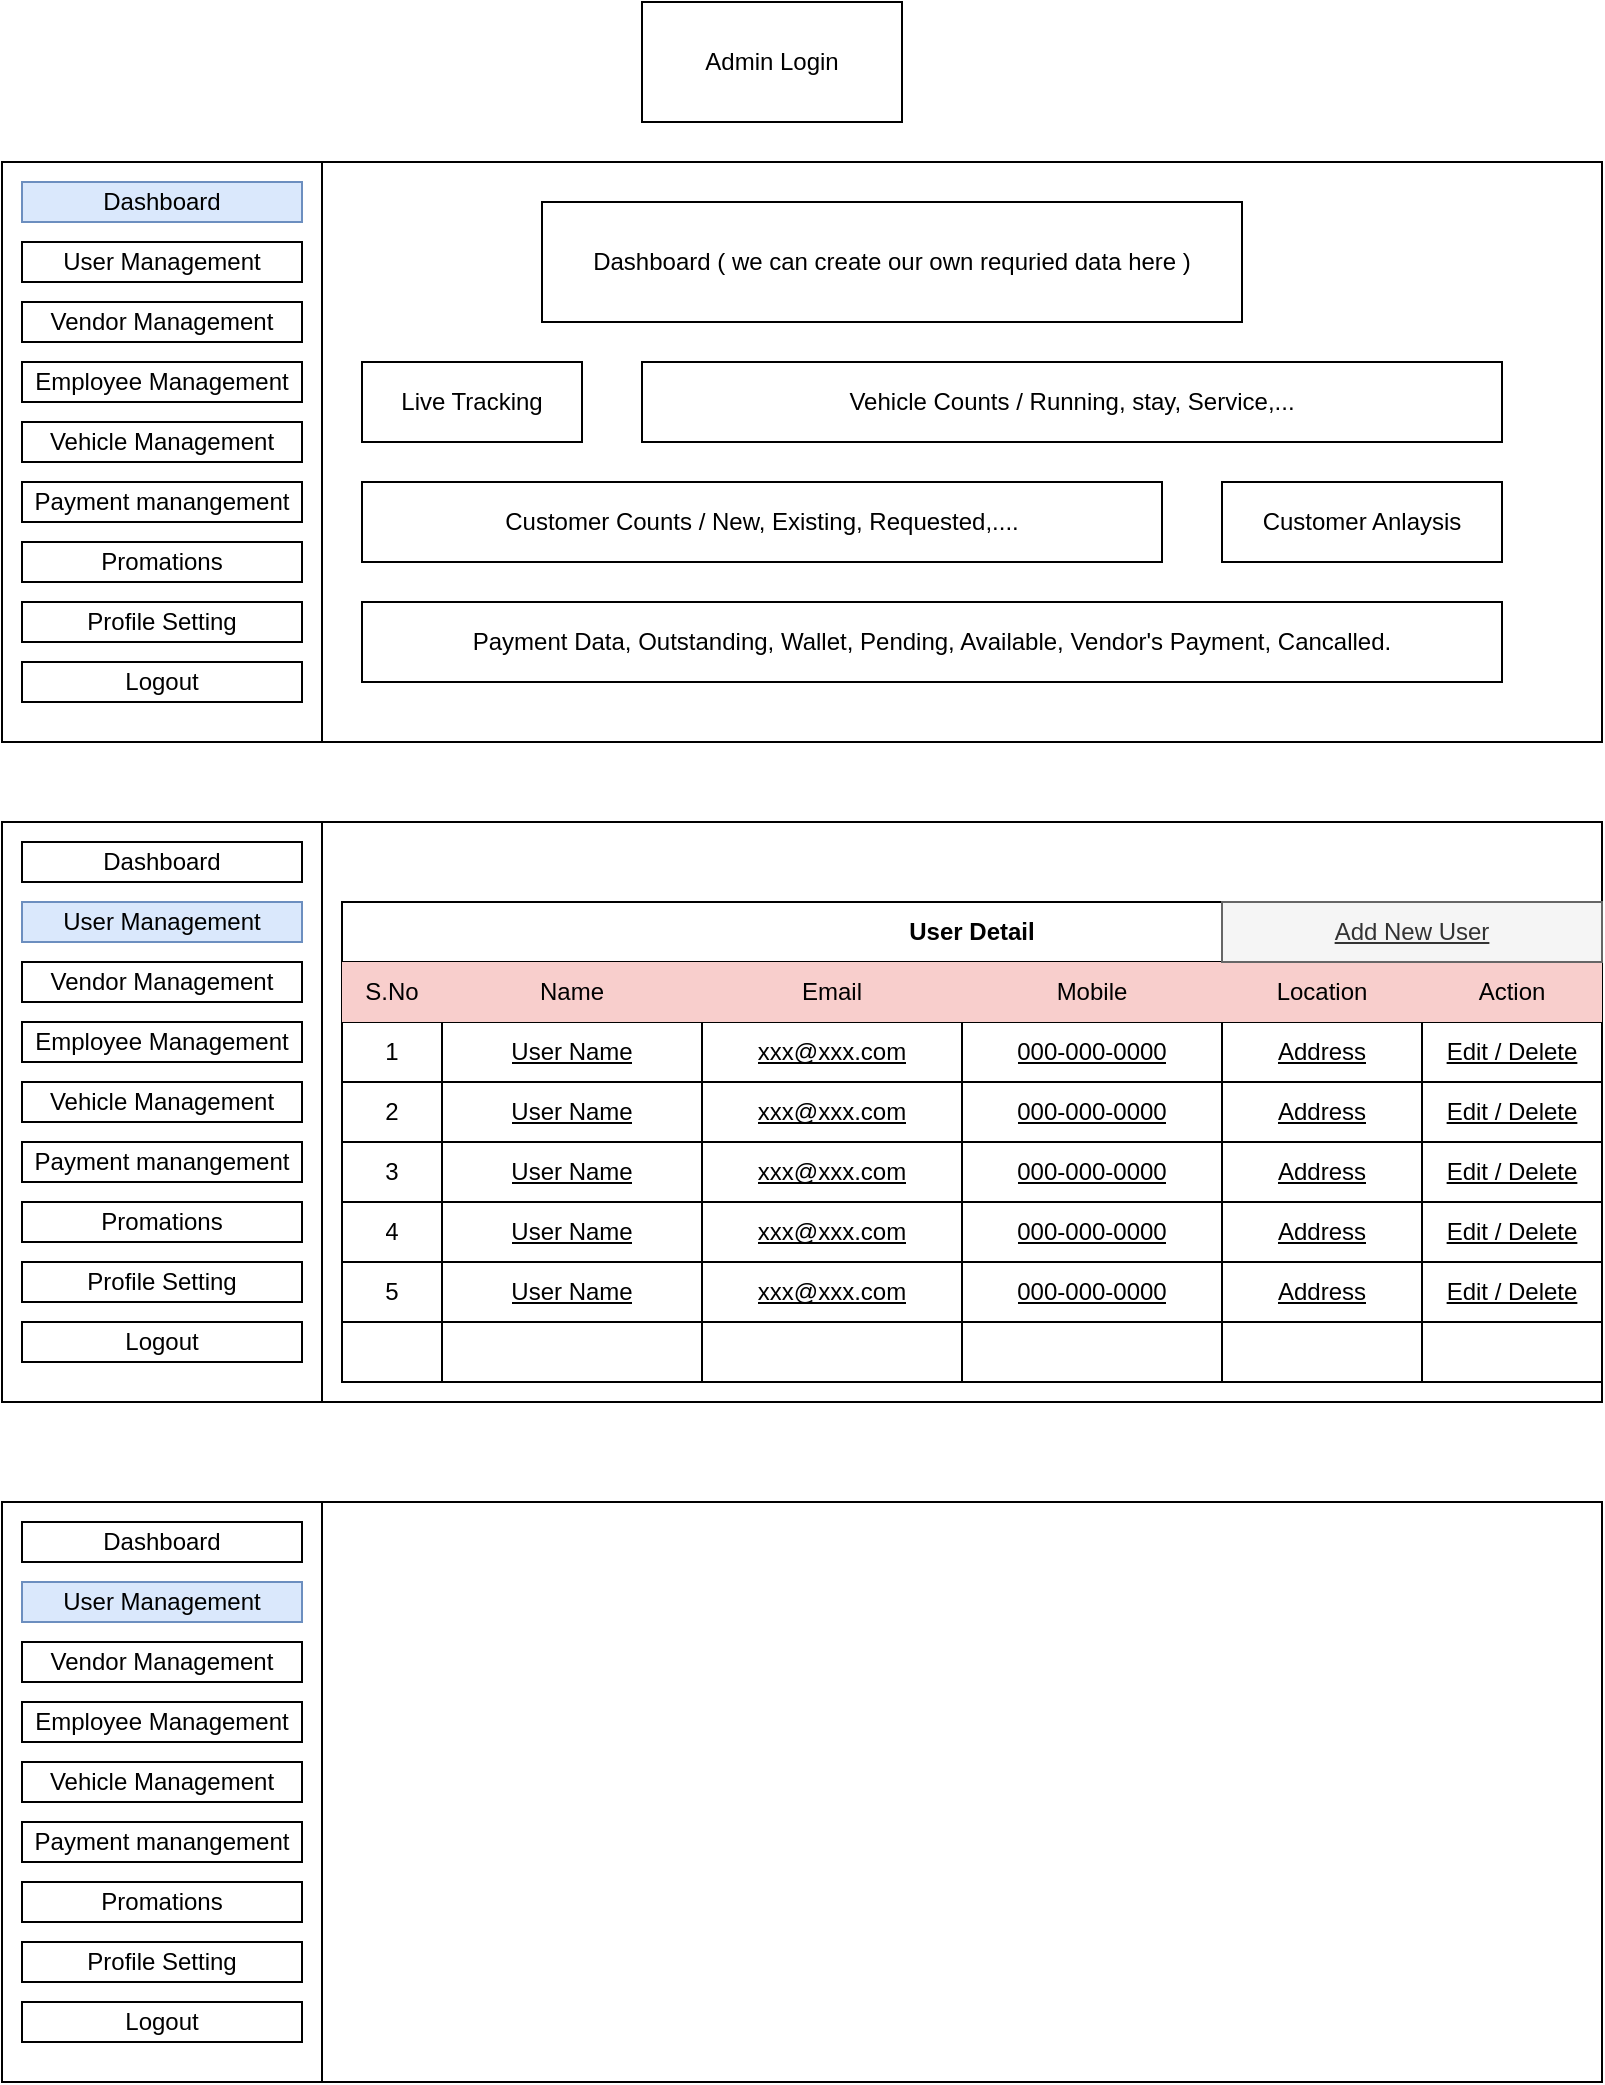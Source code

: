 <mxfile version="14.4.9" type="github"><diagram id="sWWCjmUIqOitX2E-1xw9" name="Page-1"><mxGraphModel dx="868" dy="393" grid="1" gridSize="10" guides="1" tooltips="1" connect="1" arrows="1" fold="1" page="1" pageScale="1" pageWidth="850" pageHeight="1100" math="0" shadow="0"><root><mxCell id="0"/><mxCell id="1" parent="0"/><mxCell id="zYP4CSGbNnHHoJc6Gsqe-1" value="Admin Login&lt;br&gt;" style="rounded=0;whiteSpace=wrap;html=1;" parent="1" vertex="1"><mxGeometry x="350" y="10" width="130" height="60" as="geometry"/></mxCell><mxCell id="zYP4CSGbNnHHoJc6Gsqe-5" value="" style="rounded=0;whiteSpace=wrap;html=1;" parent="1" vertex="1"><mxGeometry x="30" y="90" width="800" height="290" as="geometry"/></mxCell><mxCell id="zYP4CSGbNnHHoJc6Gsqe-6" value="" style="rounded=0;whiteSpace=wrap;html=1;" parent="1" vertex="1"><mxGeometry x="30" y="90" width="160" height="290" as="geometry"/></mxCell><mxCell id="zYP4CSGbNnHHoJc6Gsqe-7" value="Live Tracking" style="rounded=0;whiteSpace=wrap;html=1;" parent="1" vertex="1"><mxGeometry x="210" y="190" width="110" height="40" as="geometry"/></mxCell><mxCell id="zYP4CSGbNnHHoJc6Gsqe-8" value="Vehicle Counts / Running, stay, Service,..." style="rounded=0;whiteSpace=wrap;html=1;" parent="1" vertex="1"><mxGeometry x="350" y="190" width="430" height="40" as="geometry"/></mxCell><mxCell id="zYP4CSGbNnHHoJc6Gsqe-10" value="Customer Counts / New, Existing, Requested,...." style="rounded=0;whiteSpace=wrap;html=1;" parent="1" vertex="1"><mxGeometry x="210" y="250" width="400" height="40" as="geometry"/></mxCell><mxCell id="zYP4CSGbNnHHoJc6Gsqe-11" value="Customer Anlaysis" style="rounded=0;whiteSpace=wrap;html=1;" parent="1" vertex="1"><mxGeometry x="640" y="250" width="140" height="40" as="geometry"/></mxCell><mxCell id="zYP4CSGbNnHHoJc6Gsqe-12" value="Payment Data, Outstanding, Wallet, Pending, Available, Vendor's Payment, Cancalled." style="rounded=0;whiteSpace=wrap;html=1;" parent="1" vertex="1"><mxGeometry x="210" y="310" width="570" height="40" as="geometry"/></mxCell><mxCell id="zYP4CSGbNnHHoJc6Gsqe-13" value="Dashboard" style="rounded=0;whiteSpace=wrap;html=1;fillColor=#dae8fc;strokeColor=#6c8ebf;" parent="1" vertex="1"><mxGeometry x="40" y="100" width="140" height="20" as="geometry"/></mxCell><mxCell id="zYP4CSGbNnHHoJc6Gsqe-14" value="Vehicle Management" style="rounded=0;whiteSpace=wrap;html=1;" parent="1" vertex="1"><mxGeometry x="40" y="220" width="140" height="20" as="geometry"/></mxCell><mxCell id="zYP4CSGbNnHHoJc6Gsqe-15" value="Dashboard ( we can create our own requried data here )" style="rounded=0;whiteSpace=wrap;html=1;" parent="1" vertex="1"><mxGeometry x="300" y="110" width="350" height="60" as="geometry"/></mxCell><mxCell id="zYP4CSGbNnHHoJc6Gsqe-16" value="" style="rounded=0;whiteSpace=wrap;html=1;" parent="1" vertex="1"><mxGeometry x="30" y="420" width="800" height="290" as="geometry"/></mxCell><mxCell id="zYP4CSGbNnHHoJc6Gsqe-21" value="Vendor Management" style="rounded=0;whiteSpace=wrap;html=1;" parent="1" vertex="1"><mxGeometry x="40" y="160" width="140" height="20" as="geometry"/></mxCell><mxCell id="zYP4CSGbNnHHoJc6Gsqe-22" value="Employee Management" style="rounded=0;whiteSpace=wrap;html=1;" parent="1" vertex="1"><mxGeometry x="40" y="190" width="140" height="20" as="geometry"/></mxCell><mxCell id="zYP4CSGbNnHHoJc6Gsqe-23" value="Payment manangement" style="rounded=0;whiteSpace=wrap;html=1;" parent="1" vertex="1"><mxGeometry x="40" y="250" width="140" height="20" as="geometry"/></mxCell><mxCell id="zYP4CSGbNnHHoJc6Gsqe-24" value="User Management" style="rounded=0;whiteSpace=wrap;html=1;" parent="1" vertex="1"><mxGeometry x="40" y="130" width="140" height="20" as="geometry"/></mxCell><mxCell id="zYP4CSGbNnHHoJc6Gsqe-26" value="Promations" style="rounded=0;whiteSpace=wrap;html=1;" parent="1" vertex="1"><mxGeometry x="40" y="280" width="140" height="20" as="geometry"/></mxCell><mxCell id="zYP4CSGbNnHHoJc6Gsqe-27" value="Profile Setting" style="rounded=0;whiteSpace=wrap;html=1;" parent="1" vertex="1"><mxGeometry x="40" y="310" width="140" height="20" as="geometry"/></mxCell><mxCell id="zYP4CSGbNnHHoJc6Gsqe-28" value="Logout" style="rounded=0;whiteSpace=wrap;html=1;" parent="1" vertex="1"><mxGeometry x="40" y="340" width="140" height="20" as="geometry"/></mxCell><mxCell id="zYP4CSGbNnHHoJc6Gsqe-29" value="" style="rounded=0;whiteSpace=wrap;html=1;" parent="1" vertex="1"><mxGeometry x="30" y="420" width="160" height="290" as="geometry"/></mxCell><mxCell id="zYP4CSGbNnHHoJc6Gsqe-30" value="Dashboard" style="rounded=0;whiteSpace=wrap;html=1;" parent="1" vertex="1"><mxGeometry x="40" y="430" width="140" height="20" as="geometry"/></mxCell><mxCell id="zYP4CSGbNnHHoJc6Gsqe-31" value="Vehicle Management" style="rounded=0;whiteSpace=wrap;html=1;" parent="1" vertex="1"><mxGeometry x="40" y="550" width="140" height="20" as="geometry"/></mxCell><mxCell id="zYP4CSGbNnHHoJc6Gsqe-32" value="Vendor Management" style="rounded=0;whiteSpace=wrap;html=1;" parent="1" vertex="1"><mxGeometry x="40" y="490" width="140" height="20" as="geometry"/></mxCell><mxCell id="zYP4CSGbNnHHoJc6Gsqe-33" value="Employee Management" style="rounded=0;whiteSpace=wrap;html=1;" parent="1" vertex="1"><mxGeometry x="40" y="520" width="140" height="20" as="geometry"/></mxCell><mxCell id="zYP4CSGbNnHHoJc6Gsqe-34" value="Payment manangement" style="rounded=0;whiteSpace=wrap;html=1;" parent="1" vertex="1"><mxGeometry x="40" y="580" width="140" height="20" as="geometry"/></mxCell><mxCell id="zYP4CSGbNnHHoJc6Gsqe-35" value="User Management" style="rounded=0;whiteSpace=wrap;html=1;fillColor=#dae8fc;strokeColor=#6c8ebf;" parent="1" vertex="1"><mxGeometry x="40" y="460" width="140" height="20" as="geometry"/></mxCell><mxCell id="zYP4CSGbNnHHoJc6Gsqe-36" value="Promations" style="rounded=0;whiteSpace=wrap;html=1;" parent="1" vertex="1"><mxGeometry x="40" y="610" width="140" height="20" as="geometry"/></mxCell><mxCell id="zYP4CSGbNnHHoJc6Gsqe-37" value="Profile Setting" style="rounded=0;whiteSpace=wrap;html=1;" parent="1" vertex="1"><mxGeometry x="40" y="640" width="140" height="20" as="geometry"/></mxCell><mxCell id="zYP4CSGbNnHHoJc6Gsqe-38" value="Logout" style="rounded=0;whiteSpace=wrap;html=1;" parent="1" vertex="1"><mxGeometry x="40" y="670" width="140" height="20" as="geometry"/></mxCell><mxCell id="zYP4CSGbNnHHoJc6Gsqe-41" value="User Detail" style="shape=table;html=1;whiteSpace=wrap;startSize=30;container=1;collapsible=0;childLayout=tableLayout;fontStyle=1;align=center;" parent="1" vertex="1"><mxGeometry x="200" y="460" width="630" height="240" as="geometry"/></mxCell><mxCell id="zYP4CSGbNnHHoJc6Gsqe-42" value="" style="shape=partialRectangle;html=1;whiteSpace=wrap;collapsible=0;dropTarget=0;pointerEvents=0;fillColor=none;top=0;left=0;bottom=0;right=0;points=[[0,0.5],[1,0.5]];portConstraint=eastwest;" parent="zYP4CSGbNnHHoJc6Gsqe-41" vertex="1"><mxGeometry y="30" width="630" height="30" as="geometry"/></mxCell><mxCell id="zYP4CSGbNnHHoJc6Gsqe-57" value="S.No" style="shape=partialRectangle;html=1;whiteSpace=wrap;connectable=0;fillColor=#f8cecc;top=0;left=0;bottom=0;right=0;overflow=hidden;strokeColor=#b85450;" parent="zYP4CSGbNnHHoJc6Gsqe-42" vertex="1"><mxGeometry width="50" height="30" as="geometry"/></mxCell><mxCell id="zYP4CSGbNnHHoJc6Gsqe-54" value="Name" style="shape=partialRectangle;html=1;whiteSpace=wrap;connectable=0;fillColor=#f8cecc;top=0;left=0;bottom=0;right=0;overflow=hidden;strokeColor=#b85450;" parent="zYP4CSGbNnHHoJc6Gsqe-42" vertex="1"><mxGeometry x="50" width="130" height="30" as="geometry"/></mxCell><mxCell id="zYP4CSGbNnHHoJc6Gsqe-43" value="Email" style="shape=partialRectangle;html=1;whiteSpace=wrap;connectable=0;fillColor=#f8cecc;top=0;left=0;bottom=0;right=0;overflow=hidden;strokeColor=#b85450;" parent="zYP4CSGbNnHHoJc6Gsqe-42" vertex="1"><mxGeometry x="180" width="130" height="30" as="geometry"/></mxCell><mxCell id="zYP4CSGbNnHHoJc6Gsqe-44" value="Mobile" style="shape=partialRectangle;html=1;whiteSpace=wrap;connectable=0;fillColor=#f8cecc;top=0;left=0;bottom=0;right=0;overflow=hidden;strokeColor=#b85450;" parent="zYP4CSGbNnHHoJc6Gsqe-42" vertex="1"><mxGeometry x="310" width="130" height="30" as="geometry"/></mxCell><mxCell id="zYP4CSGbNnHHoJc6Gsqe-45" value="Location" style="shape=partialRectangle;html=1;whiteSpace=wrap;connectable=0;fillColor=#f8cecc;top=0;left=0;bottom=0;right=0;overflow=hidden;strokeColor=#b85450;" parent="zYP4CSGbNnHHoJc6Gsqe-42" vertex="1"><mxGeometry x="440" width="100" height="30" as="geometry"/></mxCell><mxCell id="zYP4CSGbNnHHoJc6Gsqe-60" value="Action" style="shape=partialRectangle;html=1;whiteSpace=wrap;connectable=0;fillColor=#f8cecc;top=0;left=0;bottom=0;right=0;overflow=hidden;strokeColor=#b85450;" parent="zYP4CSGbNnHHoJc6Gsqe-42" vertex="1"><mxGeometry x="540" width="90" height="30" as="geometry"/></mxCell><mxCell id="zYP4CSGbNnHHoJc6Gsqe-46" value="" style="shape=partialRectangle;html=1;whiteSpace=wrap;collapsible=0;dropTarget=0;pointerEvents=0;fillColor=none;top=0;left=0;bottom=0;right=0;points=[[0,0.5],[1,0.5]];portConstraint=eastwest;" parent="zYP4CSGbNnHHoJc6Gsqe-41" vertex="1"><mxGeometry y="60" width="630" height="30" as="geometry"/></mxCell><mxCell id="zYP4CSGbNnHHoJc6Gsqe-58" value="1" style="shape=partialRectangle;html=1;whiteSpace=wrap;connectable=0;fillColor=none;top=0;left=0;bottom=0;right=0;overflow=hidden;" parent="zYP4CSGbNnHHoJc6Gsqe-46" vertex="1"><mxGeometry width="50" height="30" as="geometry"/></mxCell><mxCell id="zYP4CSGbNnHHoJc6Gsqe-55" value="&lt;u&gt;User Name&lt;/u&gt;" style="shape=partialRectangle;html=1;whiteSpace=wrap;connectable=0;fillColor=none;top=0;left=0;bottom=0;right=0;overflow=hidden;" parent="zYP4CSGbNnHHoJc6Gsqe-46" vertex="1"><mxGeometry x="50" width="130" height="30" as="geometry"/></mxCell><mxCell id="zYP4CSGbNnHHoJc6Gsqe-47" value="&lt;u&gt;xxx@xxx.com&lt;/u&gt;" style="shape=partialRectangle;html=1;whiteSpace=wrap;connectable=0;fillColor=none;top=0;left=0;bottom=0;right=0;overflow=hidden;" parent="zYP4CSGbNnHHoJc6Gsqe-46" vertex="1"><mxGeometry x="180" width="130" height="30" as="geometry"/></mxCell><mxCell id="zYP4CSGbNnHHoJc6Gsqe-48" value="&lt;u&gt;000-000-0000&lt;/u&gt;" style="shape=partialRectangle;html=1;whiteSpace=wrap;connectable=0;fillColor=none;top=0;left=0;bottom=0;right=0;overflow=hidden;" parent="zYP4CSGbNnHHoJc6Gsqe-46" vertex="1"><mxGeometry x="310" width="130" height="30" as="geometry"/></mxCell><mxCell id="zYP4CSGbNnHHoJc6Gsqe-49" value="&lt;u&gt;Address&lt;/u&gt;" style="shape=partialRectangle;html=1;whiteSpace=wrap;connectable=0;fillColor=none;top=0;left=0;bottom=0;right=0;overflow=hidden;" parent="zYP4CSGbNnHHoJc6Gsqe-46" vertex="1"><mxGeometry x="440" width="100" height="30" as="geometry"/></mxCell><mxCell id="zYP4CSGbNnHHoJc6Gsqe-61" value="&lt;u&gt;Edit / Delete&lt;/u&gt;" style="shape=partialRectangle;html=1;whiteSpace=wrap;connectable=0;fillColor=none;top=0;left=0;bottom=0;right=0;overflow=hidden;" parent="zYP4CSGbNnHHoJc6Gsqe-46" vertex="1"><mxGeometry x="540" width="90" height="30" as="geometry"/></mxCell><mxCell id="zYP4CSGbNnHHoJc6Gsqe-50" value="" style="shape=partialRectangle;html=1;whiteSpace=wrap;collapsible=0;dropTarget=0;pointerEvents=0;fillColor=none;top=0;left=0;bottom=0;right=0;points=[[0,0.5],[1,0.5]];portConstraint=eastwest;" parent="zYP4CSGbNnHHoJc6Gsqe-41" vertex="1"><mxGeometry y="90" width="630" height="30" as="geometry"/></mxCell><mxCell id="zYP4CSGbNnHHoJc6Gsqe-59" value="2" style="shape=partialRectangle;html=1;whiteSpace=wrap;connectable=0;fillColor=none;top=0;left=0;bottom=0;right=0;overflow=hidden;" parent="zYP4CSGbNnHHoJc6Gsqe-50" vertex="1"><mxGeometry width="50" height="30" as="geometry"/></mxCell><mxCell id="zYP4CSGbNnHHoJc6Gsqe-56" value="&lt;span&gt;&lt;u&gt;User Name&lt;/u&gt;&lt;/span&gt;" style="shape=partialRectangle;html=1;whiteSpace=wrap;connectable=0;fillColor=none;top=0;left=0;bottom=0;right=0;overflow=hidden;" parent="zYP4CSGbNnHHoJc6Gsqe-50" vertex="1"><mxGeometry x="50" width="130" height="30" as="geometry"/></mxCell><mxCell id="zYP4CSGbNnHHoJc6Gsqe-51" value="&lt;span&gt;&lt;u&gt;xxx@xxx.com&lt;/u&gt;&lt;/span&gt;" style="shape=partialRectangle;html=1;whiteSpace=wrap;connectable=0;fillColor=none;top=0;left=0;bottom=0;right=0;overflow=hidden;" parent="zYP4CSGbNnHHoJc6Gsqe-50" vertex="1"><mxGeometry x="180" width="130" height="30" as="geometry"/></mxCell><mxCell id="zYP4CSGbNnHHoJc6Gsqe-52" value="&lt;span&gt;&lt;u&gt;000-000-0000&lt;/u&gt;&lt;/span&gt;" style="shape=partialRectangle;html=1;whiteSpace=wrap;connectable=0;fillColor=none;top=0;left=0;bottom=0;right=0;overflow=hidden;" parent="zYP4CSGbNnHHoJc6Gsqe-50" vertex="1"><mxGeometry x="310" width="130" height="30" as="geometry"/></mxCell><mxCell id="zYP4CSGbNnHHoJc6Gsqe-53" value="&lt;span&gt;&lt;u&gt;Address&lt;/u&gt;&lt;/span&gt;" style="shape=partialRectangle;html=1;whiteSpace=wrap;connectable=0;fillColor=none;top=0;left=0;bottom=0;right=0;overflow=hidden;" parent="zYP4CSGbNnHHoJc6Gsqe-50" vertex="1"><mxGeometry x="440" width="100" height="30" as="geometry"/></mxCell><mxCell id="zYP4CSGbNnHHoJc6Gsqe-62" value="&lt;span&gt;&lt;u&gt;Edit / Delete&lt;/u&gt;&lt;/span&gt;" style="shape=partialRectangle;html=1;whiteSpace=wrap;connectable=0;fillColor=none;top=0;left=0;bottom=0;right=0;overflow=hidden;" parent="zYP4CSGbNnHHoJc6Gsqe-50" vertex="1"><mxGeometry x="540" width="90" height="30" as="geometry"/></mxCell><mxCell id="zYP4CSGbNnHHoJc6Gsqe-84" style="shape=partialRectangle;html=1;whiteSpace=wrap;collapsible=0;dropTarget=0;pointerEvents=0;fillColor=none;top=0;left=0;bottom=0;right=0;points=[[0,0.5],[1,0.5]];portConstraint=eastwest;" parent="zYP4CSGbNnHHoJc6Gsqe-41" vertex="1"><mxGeometry y="120" width="630" height="30" as="geometry"/></mxCell><mxCell id="zYP4CSGbNnHHoJc6Gsqe-85" value="3" style="shape=partialRectangle;html=1;whiteSpace=wrap;connectable=0;fillColor=none;top=0;left=0;bottom=0;right=0;overflow=hidden;" parent="zYP4CSGbNnHHoJc6Gsqe-84" vertex="1"><mxGeometry width="50" height="30" as="geometry"/></mxCell><mxCell id="zYP4CSGbNnHHoJc6Gsqe-86" value="&lt;span&gt;&lt;u&gt;User Name&lt;/u&gt;&lt;/span&gt;" style="shape=partialRectangle;html=1;whiteSpace=wrap;connectable=0;fillColor=none;top=0;left=0;bottom=0;right=0;overflow=hidden;" parent="zYP4CSGbNnHHoJc6Gsqe-84" vertex="1"><mxGeometry x="50" width="130" height="30" as="geometry"/></mxCell><mxCell id="zYP4CSGbNnHHoJc6Gsqe-87" value="&lt;span&gt;&lt;u&gt;xxx@xxx.com&lt;/u&gt;&lt;/span&gt;" style="shape=partialRectangle;html=1;whiteSpace=wrap;connectable=0;fillColor=none;top=0;left=0;bottom=0;right=0;overflow=hidden;" parent="zYP4CSGbNnHHoJc6Gsqe-84" vertex="1"><mxGeometry x="180" width="130" height="30" as="geometry"/></mxCell><mxCell id="zYP4CSGbNnHHoJc6Gsqe-88" value="&lt;span&gt;&lt;u&gt;000-000-0000&lt;/u&gt;&lt;/span&gt;" style="shape=partialRectangle;html=1;whiteSpace=wrap;connectable=0;fillColor=none;top=0;left=0;bottom=0;right=0;overflow=hidden;" parent="zYP4CSGbNnHHoJc6Gsqe-84" vertex="1"><mxGeometry x="310" width="130" height="30" as="geometry"/></mxCell><mxCell id="zYP4CSGbNnHHoJc6Gsqe-89" value="&lt;span&gt;&lt;u&gt;Address&lt;/u&gt;&lt;/span&gt;" style="shape=partialRectangle;html=1;whiteSpace=wrap;connectable=0;fillColor=none;top=0;left=0;bottom=0;right=0;overflow=hidden;" parent="zYP4CSGbNnHHoJc6Gsqe-84" vertex="1"><mxGeometry x="440" width="100" height="30" as="geometry"/></mxCell><mxCell id="zYP4CSGbNnHHoJc6Gsqe-90" value="&lt;span&gt;&lt;u&gt;Edit / Delete&lt;/u&gt;&lt;/span&gt;" style="shape=partialRectangle;html=1;whiteSpace=wrap;connectable=0;fillColor=none;top=0;left=0;bottom=0;right=0;overflow=hidden;" parent="zYP4CSGbNnHHoJc6Gsqe-84" vertex="1"><mxGeometry x="540" width="90" height="30" as="geometry"/></mxCell><mxCell id="zYP4CSGbNnHHoJc6Gsqe-77" style="shape=partialRectangle;html=1;whiteSpace=wrap;collapsible=0;dropTarget=0;pointerEvents=0;fillColor=none;top=0;left=0;bottom=0;right=0;points=[[0,0.5],[1,0.5]];portConstraint=eastwest;" parent="zYP4CSGbNnHHoJc6Gsqe-41" vertex="1"><mxGeometry y="150" width="630" height="30" as="geometry"/></mxCell><mxCell id="zYP4CSGbNnHHoJc6Gsqe-78" value="4" style="shape=partialRectangle;html=1;whiteSpace=wrap;connectable=0;fillColor=none;top=0;left=0;bottom=0;right=0;overflow=hidden;" parent="zYP4CSGbNnHHoJc6Gsqe-77" vertex="1"><mxGeometry width="50" height="30" as="geometry"/></mxCell><mxCell id="zYP4CSGbNnHHoJc6Gsqe-79" value="&lt;span&gt;&lt;u&gt;User Name&lt;/u&gt;&lt;/span&gt;" style="shape=partialRectangle;html=1;whiteSpace=wrap;connectable=0;fillColor=none;top=0;left=0;bottom=0;right=0;overflow=hidden;" parent="zYP4CSGbNnHHoJc6Gsqe-77" vertex="1"><mxGeometry x="50" width="130" height="30" as="geometry"/></mxCell><mxCell id="zYP4CSGbNnHHoJc6Gsqe-80" value="&lt;span&gt;&lt;u&gt;xxx@xxx.com&lt;/u&gt;&lt;/span&gt;" style="shape=partialRectangle;html=1;whiteSpace=wrap;connectable=0;fillColor=none;top=0;left=0;bottom=0;right=0;overflow=hidden;" parent="zYP4CSGbNnHHoJc6Gsqe-77" vertex="1"><mxGeometry x="180" width="130" height="30" as="geometry"/></mxCell><mxCell id="zYP4CSGbNnHHoJc6Gsqe-81" value="&lt;span&gt;&lt;u&gt;000-000-0000&lt;/u&gt;&lt;/span&gt;" style="shape=partialRectangle;html=1;whiteSpace=wrap;connectable=0;fillColor=none;top=0;left=0;bottom=0;right=0;overflow=hidden;" parent="zYP4CSGbNnHHoJc6Gsqe-77" vertex="1"><mxGeometry x="310" width="130" height="30" as="geometry"/></mxCell><mxCell id="zYP4CSGbNnHHoJc6Gsqe-82" value="&lt;span&gt;&lt;u&gt;Address&lt;/u&gt;&lt;/span&gt;" style="shape=partialRectangle;html=1;whiteSpace=wrap;connectable=0;fillColor=none;top=0;left=0;bottom=0;right=0;overflow=hidden;" parent="zYP4CSGbNnHHoJc6Gsqe-77" vertex="1"><mxGeometry x="440" width="100" height="30" as="geometry"/></mxCell><mxCell id="zYP4CSGbNnHHoJc6Gsqe-83" value="&lt;span&gt;&lt;u&gt;Edit / Delete&lt;/u&gt;&lt;/span&gt;" style="shape=partialRectangle;html=1;whiteSpace=wrap;connectable=0;fillColor=none;top=0;left=0;bottom=0;right=0;overflow=hidden;" parent="zYP4CSGbNnHHoJc6Gsqe-77" vertex="1"><mxGeometry x="540" width="90" height="30" as="geometry"/></mxCell><mxCell id="zYP4CSGbNnHHoJc6Gsqe-70" style="shape=partialRectangle;html=1;whiteSpace=wrap;collapsible=0;dropTarget=0;pointerEvents=0;fillColor=none;top=0;left=0;bottom=0;right=0;points=[[0,0.5],[1,0.5]];portConstraint=eastwest;" parent="zYP4CSGbNnHHoJc6Gsqe-41" vertex="1"><mxGeometry y="180" width="630" height="30" as="geometry"/></mxCell><mxCell id="zYP4CSGbNnHHoJc6Gsqe-71" value="5" style="shape=partialRectangle;html=1;whiteSpace=wrap;connectable=0;fillColor=none;top=0;left=0;bottom=0;right=0;overflow=hidden;" parent="zYP4CSGbNnHHoJc6Gsqe-70" vertex="1"><mxGeometry width="50" height="30" as="geometry"/></mxCell><mxCell id="zYP4CSGbNnHHoJc6Gsqe-72" value="&lt;span&gt;&lt;u&gt;User Name&lt;/u&gt;&lt;/span&gt;" style="shape=partialRectangle;html=1;whiteSpace=wrap;connectable=0;fillColor=none;top=0;left=0;bottom=0;right=0;overflow=hidden;" parent="zYP4CSGbNnHHoJc6Gsqe-70" vertex="1"><mxGeometry x="50" width="130" height="30" as="geometry"/></mxCell><mxCell id="zYP4CSGbNnHHoJc6Gsqe-73" value="&lt;span&gt;&lt;u&gt;xxx@xxx.com&lt;/u&gt;&lt;/span&gt;" style="shape=partialRectangle;html=1;whiteSpace=wrap;connectable=0;fillColor=none;top=0;left=0;bottom=0;right=0;overflow=hidden;" parent="zYP4CSGbNnHHoJc6Gsqe-70" vertex="1"><mxGeometry x="180" width="130" height="30" as="geometry"/></mxCell><mxCell id="zYP4CSGbNnHHoJc6Gsqe-74" value="&lt;span&gt;&lt;u&gt;000-000-0000&lt;/u&gt;&lt;/span&gt;" style="shape=partialRectangle;html=1;whiteSpace=wrap;connectable=0;fillColor=none;top=0;left=0;bottom=0;right=0;overflow=hidden;" parent="zYP4CSGbNnHHoJc6Gsqe-70" vertex="1"><mxGeometry x="310" width="130" height="30" as="geometry"/></mxCell><mxCell id="zYP4CSGbNnHHoJc6Gsqe-75" value="&lt;span&gt;&lt;u&gt;Address&lt;/u&gt;&lt;/span&gt;" style="shape=partialRectangle;html=1;whiteSpace=wrap;connectable=0;fillColor=none;top=0;left=0;bottom=0;right=0;overflow=hidden;" parent="zYP4CSGbNnHHoJc6Gsqe-70" vertex="1"><mxGeometry x="440" width="100" height="30" as="geometry"/></mxCell><mxCell id="zYP4CSGbNnHHoJc6Gsqe-76" value="&lt;span&gt;&lt;u&gt;Edit / Delete&lt;/u&gt;&lt;/span&gt;" style="shape=partialRectangle;html=1;whiteSpace=wrap;connectable=0;fillColor=none;top=0;left=0;bottom=0;right=0;overflow=hidden;" parent="zYP4CSGbNnHHoJc6Gsqe-70" vertex="1"><mxGeometry x="540" width="90" height="30" as="geometry"/></mxCell><mxCell id="zYP4CSGbNnHHoJc6Gsqe-63" style="shape=partialRectangle;html=1;whiteSpace=wrap;collapsible=0;dropTarget=0;pointerEvents=0;fillColor=none;top=0;left=0;bottom=0;right=0;points=[[0,0.5],[1,0.5]];portConstraint=eastwest;" parent="zYP4CSGbNnHHoJc6Gsqe-41" vertex="1"><mxGeometry y="210" width="630" height="30" as="geometry"/></mxCell><mxCell id="zYP4CSGbNnHHoJc6Gsqe-64" style="shape=partialRectangle;html=1;whiteSpace=wrap;connectable=0;fillColor=none;top=0;left=0;bottom=0;right=0;overflow=hidden;" parent="zYP4CSGbNnHHoJc6Gsqe-63" vertex="1"><mxGeometry width="50" height="30" as="geometry"/></mxCell><mxCell id="zYP4CSGbNnHHoJc6Gsqe-65" style="shape=partialRectangle;html=1;whiteSpace=wrap;connectable=0;fillColor=none;top=0;left=0;bottom=0;right=0;overflow=hidden;" parent="zYP4CSGbNnHHoJc6Gsqe-63" vertex="1"><mxGeometry x="50" width="130" height="30" as="geometry"/></mxCell><mxCell id="zYP4CSGbNnHHoJc6Gsqe-66" style="shape=partialRectangle;html=1;whiteSpace=wrap;connectable=0;fillColor=none;top=0;left=0;bottom=0;right=0;overflow=hidden;" parent="zYP4CSGbNnHHoJc6Gsqe-63" vertex="1"><mxGeometry x="180" width="130" height="30" as="geometry"/></mxCell><mxCell id="zYP4CSGbNnHHoJc6Gsqe-67" style="shape=partialRectangle;html=1;whiteSpace=wrap;connectable=0;fillColor=none;top=0;left=0;bottom=0;right=0;overflow=hidden;" parent="zYP4CSGbNnHHoJc6Gsqe-63" vertex="1"><mxGeometry x="310" width="130" height="30" as="geometry"/></mxCell><mxCell id="zYP4CSGbNnHHoJc6Gsqe-68" style="shape=partialRectangle;html=1;whiteSpace=wrap;connectable=0;fillColor=none;top=0;left=0;bottom=0;right=0;overflow=hidden;" parent="zYP4CSGbNnHHoJc6Gsqe-63" vertex="1"><mxGeometry x="440" width="100" height="30" as="geometry"/></mxCell><mxCell id="zYP4CSGbNnHHoJc6Gsqe-69" style="shape=partialRectangle;html=1;whiteSpace=wrap;connectable=0;fillColor=none;top=0;left=0;bottom=0;right=0;overflow=hidden;" parent="zYP4CSGbNnHHoJc6Gsqe-63" vertex="1"><mxGeometry x="540" width="90" height="30" as="geometry"/></mxCell><mxCell id="zYP4CSGbNnHHoJc6Gsqe-92" value="&lt;u&gt;Add New User&lt;/u&gt;" style="rounded=0;whiteSpace=wrap;html=1;fillColor=#f5f5f5;strokeColor=#666666;fontColor=#333333;" parent="1" vertex="1"><mxGeometry x="640" y="460" width="190" height="30" as="geometry"/></mxCell><mxCell id="Zn4DUU1_FDggG2D16TAx-1" value="" style="rounded=0;whiteSpace=wrap;html=1;" vertex="1" parent="1"><mxGeometry x="30" y="760" width="800" height="290" as="geometry"/></mxCell><mxCell id="Zn4DUU1_FDggG2D16TAx-2" value="" style="rounded=0;whiteSpace=wrap;html=1;" vertex="1" parent="1"><mxGeometry x="30" y="760" width="160" height="290" as="geometry"/></mxCell><mxCell id="Zn4DUU1_FDggG2D16TAx-3" value="Dashboard" style="rounded=0;whiteSpace=wrap;html=1;" vertex="1" parent="1"><mxGeometry x="40" y="770" width="140" height="20" as="geometry"/></mxCell><mxCell id="Zn4DUU1_FDggG2D16TAx-4" value="Vehicle Management" style="rounded=0;whiteSpace=wrap;html=1;" vertex="1" parent="1"><mxGeometry x="40" y="890" width="140" height="20" as="geometry"/></mxCell><mxCell id="Zn4DUU1_FDggG2D16TAx-5" value="Vendor Management" style="rounded=0;whiteSpace=wrap;html=1;" vertex="1" parent="1"><mxGeometry x="40" y="830" width="140" height="20" as="geometry"/></mxCell><mxCell id="Zn4DUU1_FDggG2D16TAx-6" value="Employee Management" style="rounded=0;whiteSpace=wrap;html=1;" vertex="1" parent="1"><mxGeometry x="40" y="860" width="140" height="20" as="geometry"/></mxCell><mxCell id="Zn4DUU1_FDggG2D16TAx-7" value="Payment manangement" style="rounded=0;whiteSpace=wrap;html=1;" vertex="1" parent="1"><mxGeometry x="40" y="920" width="140" height="20" as="geometry"/></mxCell><mxCell id="Zn4DUU1_FDggG2D16TAx-8" value="Promations" style="rounded=0;whiteSpace=wrap;html=1;" vertex="1" parent="1"><mxGeometry x="40" y="950" width="140" height="20" as="geometry"/></mxCell><mxCell id="Zn4DUU1_FDggG2D16TAx-9" value="Profile Setting" style="rounded=0;whiteSpace=wrap;html=1;" vertex="1" parent="1"><mxGeometry x="40" y="980" width="140" height="20" as="geometry"/></mxCell><mxCell id="Zn4DUU1_FDggG2D16TAx-10" value="Logout" style="rounded=0;whiteSpace=wrap;html=1;" vertex="1" parent="1"><mxGeometry x="40" y="1010" width="140" height="20" as="geometry"/></mxCell><mxCell id="Zn4DUU1_FDggG2D16TAx-12" value="User Management" style="rounded=0;whiteSpace=wrap;html=1;fillColor=#dae8fc;strokeColor=#6c8ebf;" vertex="1" parent="1"><mxGeometry x="40" y="800" width="140" height="20" as="geometry"/></mxCell></root></mxGraphModel></diagram></mxfile>